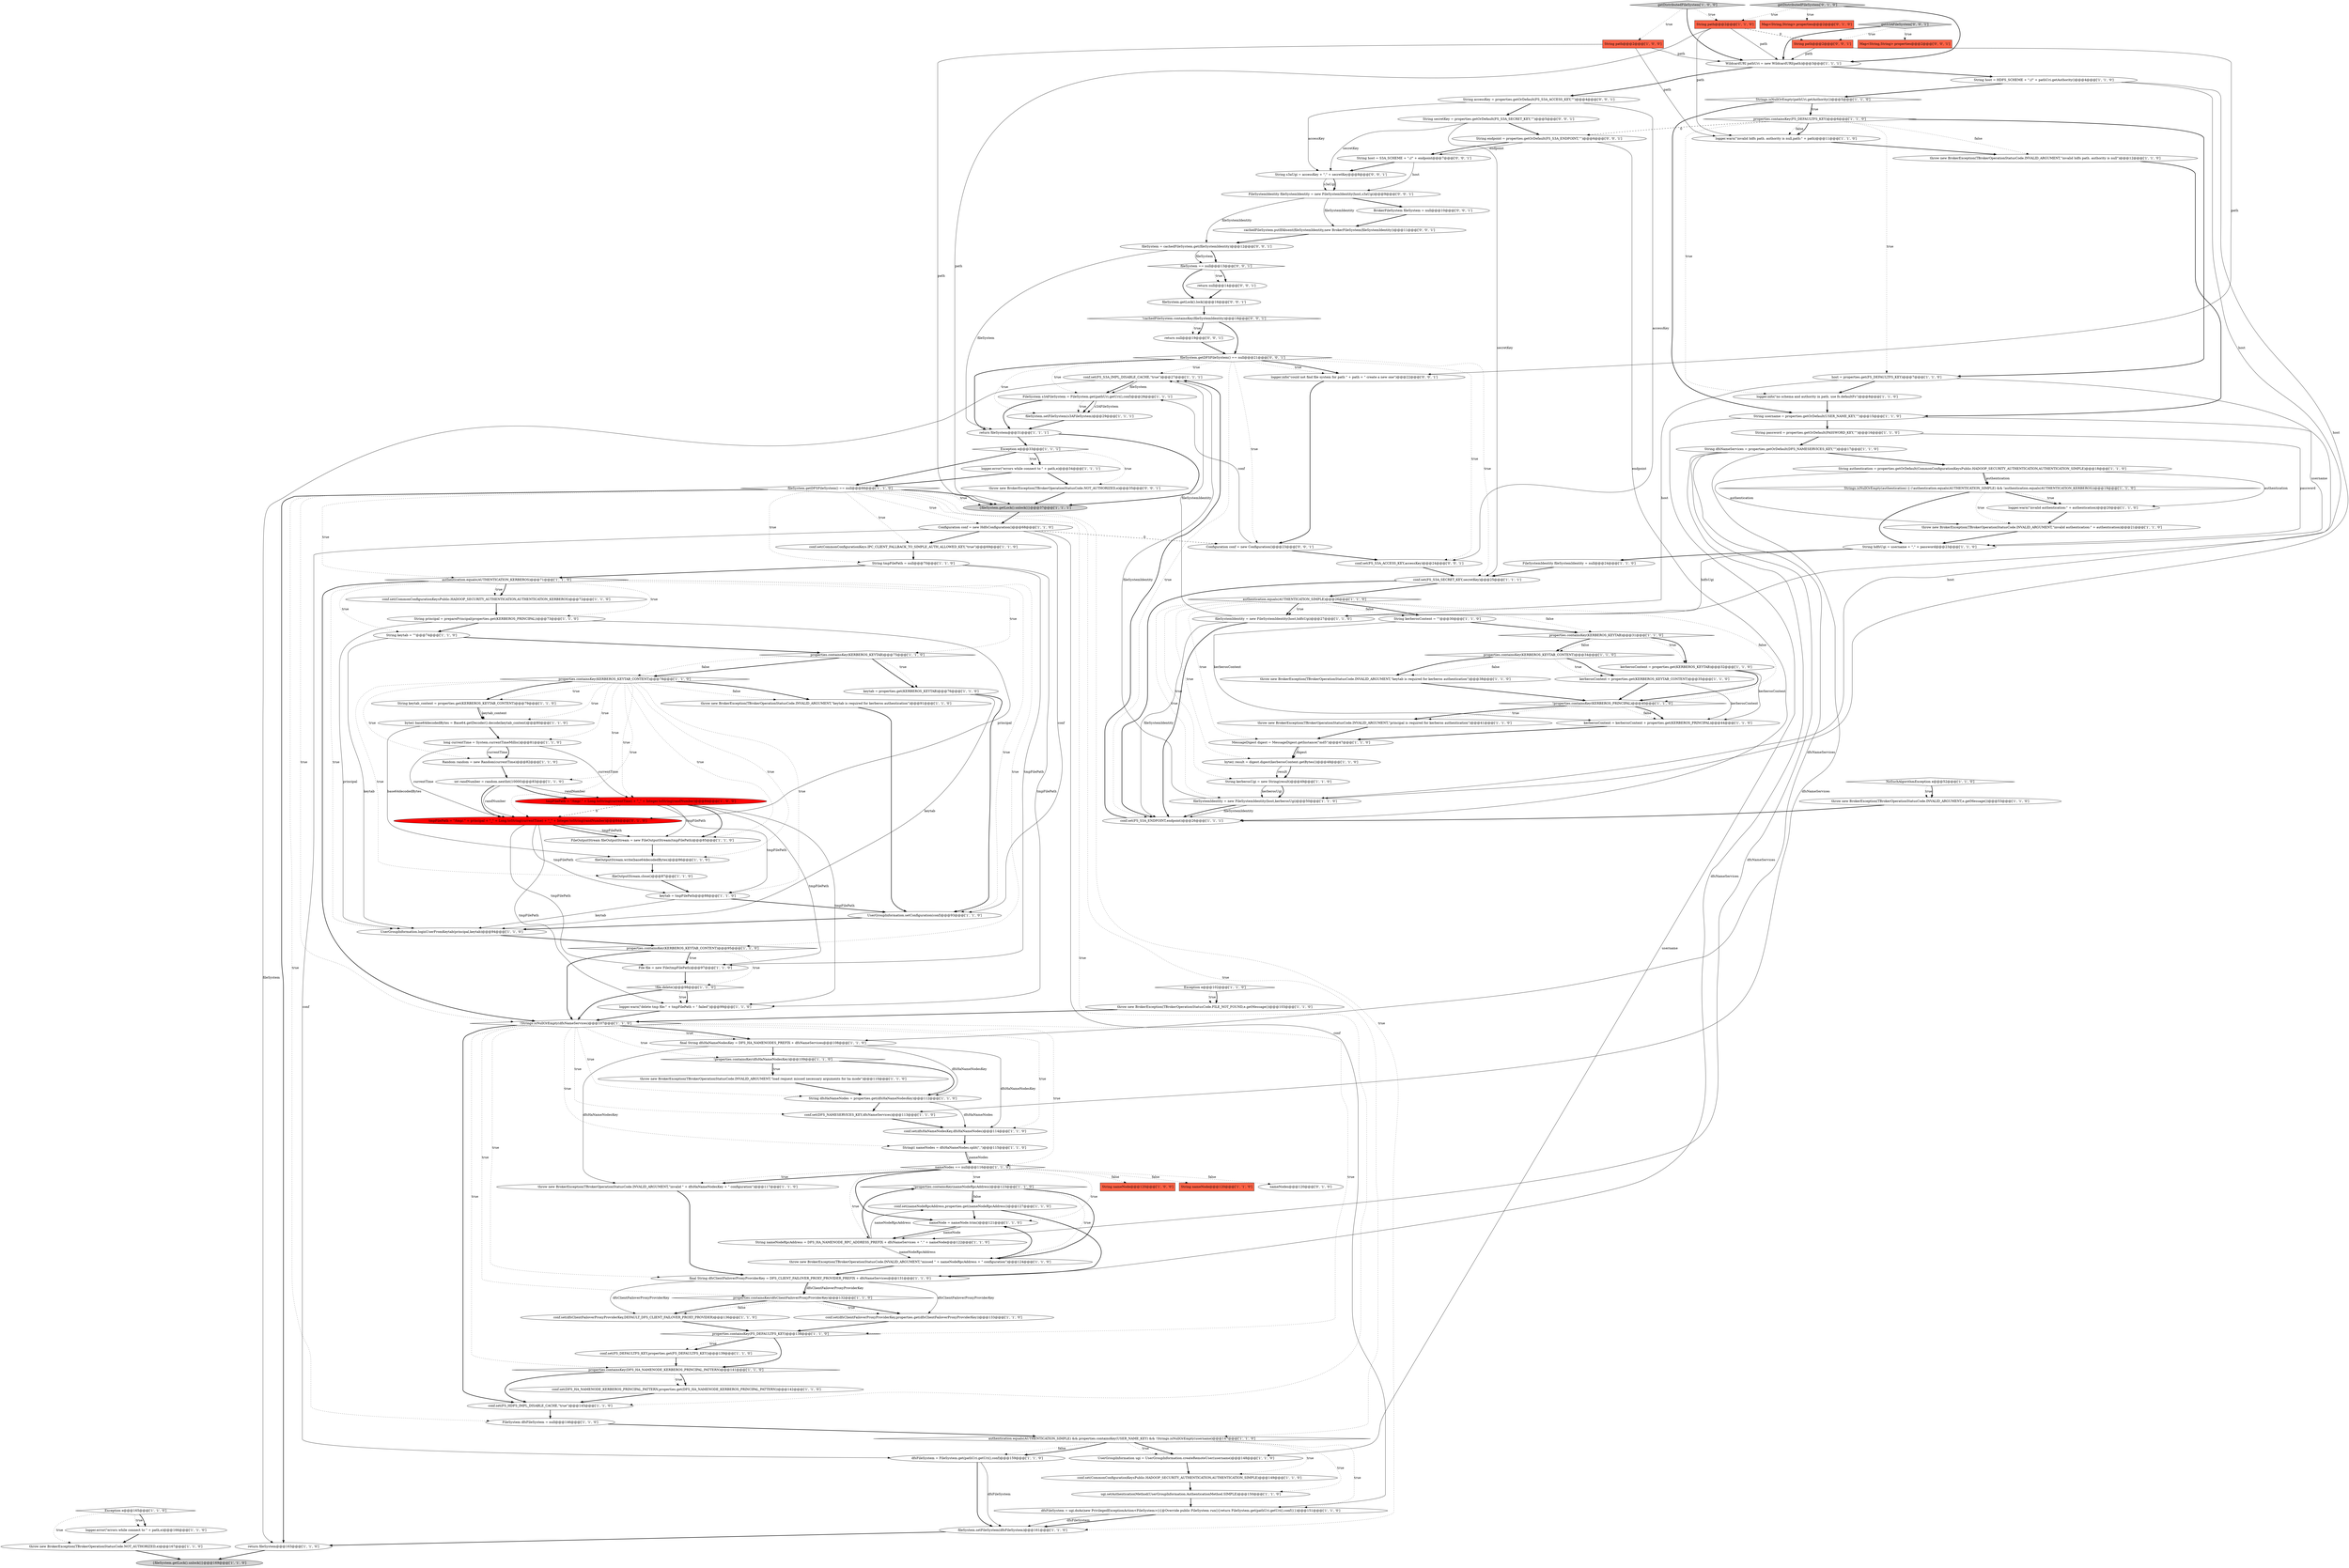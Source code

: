 digraph {
36 [style = filled, label = "conf.set(DFS_NAMESERVICES_KEY,dfsNameServices)@@@113@@@['1', '1', '0']", fillcolor = white, shape = ellipse image = "AAA0AAABBB1BBB"];
0 [style = filled, label = "logger.warn(\"delete tmp file:\" + tmpFilePath + \" failed\")@@@99@@@['1', '1', '0']", fillcolor = white, shape = ellipse image = "AAA0AAABBB1BBB"];
29 [style = filled, label = "Random random = new Random(currentTime)@@@82@@@['1', '1', '0']", fillcolor = white, shape = ellipse image = "AAA0AAABBB1BBB"];
80 [style = filled, label = "properties.containsKey(KERBEROS_KEYTAB_CONTENT)@@@34@@@['1', '1', '0']", fillcolor = white, shape = diamond image = "AAA0AAABBB1BBB"];
69 [style = filled, label = "logger.warn(\"invalid hdfs path. authority is null,path:\" + path)@@@11@@@['1', '1', '0']", fillcolor = white, shape = ellipse image = "AAA0AAABBB1BBB"];
7 [style = filled, label = "fileSystem.setFileSystem(s3AFileSystem)@@@29@@@['1', '1', '1']", fillcolor = white, shape = ellipse image = "AAA0AAABBB1BBB"];
4 [style = filled, label = "!file.delete()@@@98@@@['1', '1', '0']", fillcolor = white, shape = diamond image = "AAA0AAABBB1BBB"];
104 [style = filled, label = "FileSystem s3AFileSystem = FileSystem.get(pathUri.getUri(),conf)@@@28@@@['1', '1', '1']", fillcolor = white, shape = ellipse image = "AAA0AAABBB1BBB"];
24 [style = filled, label = "fileSystem.setFileSystem(dfsFileSystem)@@@161@@@['1', '1', '0']", fillcolor = white, shape = ellipse image = "AAA0AAABBB1BBB"];
114 [style = filled, label = "conf.set(CommonConfigurationKeysPublic.HADOOP_SECURITY_AUTHENTICATION,AUTHENTICATION_KERBEROS)@@@72@@@['1', '1', '0']", fillcolor = white, shape = ellipse image = "AAA0AAABBB1BBB"];
90 [style = filled, label = "throw new BrokerException(TBrokerOperationStatusCode.INVALID_ARGUMENT,\"keytab is required for kerberos authentication\")@@@38@@@['1', '1', '0']", fillcolor = white, shape = ellipse image = "AAA0AAABBB1BBB"];
60 [style = filled, label = "return fileSystem@@@163@@@['1', '1', '0']", fillcolor = white, shape = ellipse image = "AAA0AAABBB1BBB"];
126 [style = filled, label = "String accessKey = properties.getOrDefault(FS_S3A_ACCESS_KEY,\"\")@@@4@@@['0', '0', '1']", fillcolor = white, shape = ellipse image = "AAA0AAABBB3BBB"];
107 [style = filled, label = "conf.set(dfsClientFailoverProxyProviderKey,DEFAULT_DFS_CLIENT_FAILOVER_PROXY_PROVIDER)@@@136@@@['1', '1', '0']", fillcolor = white, shape = ellipse image = "AAA0AAABBB1BBB"];
87 [style = filled, label = "Configuration conf = new HdfsConfiguration()@@@68@@@['1', '1', '0']", fillcolor = white, shape = ellipse image = "AAA0AAABBB1BBB"];
128 [style = filled, label = "String path@@@2@@@['0', '0', '1']", fillcolor = tomato, shape = box image = "AAA0AAABBB3BBB"];
46 [style = filled, label = "throw new BrokerException(TBrokerOperationStatusCode.INVALID_ARGUMENT,\"keytab is required for kerberos authentication\")@@@91@@@['1', '1', '0']", fillcolor = white, shape = ellipse image = "AAA0AAABBB1BBB"];
21 [style = filled, label = "logger.info(\"no schema and authority in path. use fs.defaultFs\")@@@8@@@['1', '1', '0']", fillcolor = white, shape = ellipse image = "AAA0AAABBB1BBB"];
47 [style = filled, label = "throw new BrokerException(TBrokerOperationStatusCode.FILE_NOT_FOUND,e.getMessage())@@@103@@@['1', '1', '0']", fillcolor = white, shape = ellipse image = "AAA0AAABBB1BBB"];
59 [style = filled, label = "properties.containsKey(FS_DEFAULTFS_KEY)@@@138@@@['1', '1', '0']", fillcolor = white, shape = diamond image = "AAA0AAABBB1BBB"];
62 [style = filled, label = "String dfsHaNameNodes = properties.get(dfsHaNameNodesKey)@@@112@@@['1', '1', '0']", fillcolor = white, shape = ellipse image = "AAA0AAABBB1BBB"];
66 [style = filled, label = "keytab = properties.get(KERBEROS_KEYTAB)@@@76@@@['1', '1', '0']", fillcolor = white, shape = ellipse image = "AAA0AAABBB1BBB"];
133 [style = filled, label = "return null@@@14@@@['0', '0', '1']", fillcolor = white, shape = ellipse image = "AAA0AAABBB3BBB"];
48 [style = filled, label = "conf.set(FS_DEFAULTFS_KEY,properties.get(FS_DEFAULTFS_KEY))@@@139@@@['1', '1', '0']", fillcolor = white, shape = ellipse image = "AAA0AAABBB1BBB"];
31 [style = filled, label = "!properties.containsKey(nameNodeRpcAddress)@@@123@@@['1', '1', '0']", fillcolor = white, shape = diamond image = "AAA0AAABBB1BBB"];
58 [style = filled, label = "String nameNode@@@120@@@['1', '0', '0']", fillcolor = tomato, shape = box image = "AAA0AAABBB1BBB"];
55 [style = filled, label = "logger.error(\"errors while connect to \" + path,e)@@@34@@@['1', '1', '1']", fillcolor = white, shape = ellipse image = "AAA0AAABBB1BBB"];
99 [style = filled, label = "tmpFilePath = \"/tmp/.\" + Long.toString(currentTime) + \"_\" + Integer.toString(randNumber)@@@84@@@['1', '0', '0']", fillcolor = red, shape = ellipse image = "AAA1AAABBB1BBB"];
116 [style = filled, label = "tmpFilePath = \"/tmp/.\" + principal + \"_\" + Long.toString(currentTime) + \"_\" + Integer.toString(randNumber)@@@84@@@['0', '1', '0']", fillcolor = red, shape = ellipse image = "AAA1AAABBB2BBB"];
95 [style = filled, label = "Exception e@@@102@@@['1', '1', '0']", fillcolor = white, shape = diamond image = "AAA0AAABBB1BBB"];
30 [style = filled, label = "NoSuchAlgorithmException e@@@52@@@['1', '1', '0']", fillcolor = white, shape = diamond image = "AAA0AAABBB1BBB"];
44 [style = filled, label = "String kerberosUgi = new String(result)@@@49@@@['1', '1', '0']", fillcolor = white, shape = ellipse image = "AAA0AAABBB1BBB"];
43 [style = filled, label = "MessageDigest digest = MessageDigest.getInstance(\"md5\")@@@47@@@['1', '1', '0']", fillcolor = white, shape = ellipse image = "AAA0AAABBB1BBB"];
117 [style = filled, label = "Map<String,String> properties@@@2@@@['0', '1', '0']", fillcolor = tomato, shape = box image = "AAA0AAABBB2BBB"];
131 [style = filled, label = "throw new BrokerException(TBrokerOperationStatusCode.NOT_AUTHORIZED,e)@@@35@@@['0', '0', '1']", fillcolor = white, shape = ellipse image = "AAA0AAABBB3BBB"];
64 [style = filled, label = "fileSystemIdentity = new FileSystemIdentity(host,hdfsUgi)@@@27@@@['1', '1', '0']", fillcolor = white, shape = ellipse image = "AAA0AAABBB1BBB"];
84 [style = filled, label = "final String dfsClientFailoverProxyProviderKey = DFS_CLIENT_FAILOVER_PROXY_PROVIDER_PREFIX + dfsNameServices@@@131@@@['1', '1', '0']", fillcolor = white, shape = ellipse image = "AAA0AAABBB1BBB"];
26 [style = filled, label = "throw new BrokerException(TBrokerOperationStatusCode.NOT_AUTHORIZED,e)@@@167@@@['1', '1', '0']", fillcolor = white, shape = ellipse image = "AAA0AAABBB1BBB"];
89 [style = filled, label = "throw new BrokerException(TBrokerOperationStatusCode.INVALID_ARGUMENT,\"load request missed necessary arguments for ha mode\")@@@110@@@['1', '1', '0']", fillcolor = white, shape = ellipse image = "AAA0AAABBB1BBB"];
93 [style = filled, label = "String dfsNameServices = properties.getOrDefault(DFS_NAMESERVICES_KEY,\"\")@@@17@@@['1', '1', '0']", fillcolor = white, shape = ellipse image = "AAA0AAABBB1BBB"];
19 [style = filled, label = "fileOutputStream.close()@@@87@@@['1', '1', '0']", fillcolor = white, shape = ellipse image = "AAA0AAABBB1BBB"];
132 [style = filled, label = "conf.set(FS_S3A_ACCESS_KEY,accessKey)@@@24@@@['0', '0', '1']", fillcolor = white, shape = ellipse image = "AAA0AAABBB3BBB"];
100 [style = filled, label = "String path@@@2@@@['1', '0', '0']", fillcolor = tomato, shape = box image = "AAA0AAABBB1BBB"];
37 [style = filled, label = "logger.warn(\"invalid authentication:\" + authentication)@@@20@@@['1', '1', '0']", fillcolor = white, shape = ellipse image = "AAA0AAABBB1BBB"];
45 [style = filled, label = "properties.containsKey(FS_DEFAULTFS_KEY)@@@6@@@['1', '1', '0']", fillcolor = white, shape = diamond image = "AAA0AAABBB1BBB"];
139 [style = filled, label = "logger.info(\"could not find file system for path \" + path + \" create a new one\")@@@22@@@['0', '0', '1']", fillcolor = white, shape = ellipse image = "AAA0AAABBB3BBB"];
28 [style = filled, label = "{fileSystem.getLock().unlock()}@@@37@@@['1', '1', '1']", fillcolor = lightgray, shape = ellipse image = "AAA0AAABBB1BBB"];
50 [style = filled, label = "logger.error(\"errors while connect to \" + path,e)@@@166@@@['1', '1', '0']", fillcolor = white, shape = ellipse image = "AAA0AAABBB1BBB"];
82 [style = filled, label = "properties.containsKey(KERBEROS_KEYTAB)@@@31@@@['1', '1', '0']", fillcolor = white, shape = diamond image = "AAA0AAABBB1BBB"];
6 [style = filled, label = "{fileSystem.getLock().unlock()}@@@169@@@['1', '1', '0']", fillcolor = lightgray, shape = ellipse image = "AAA0AAABBB1BBB"];
77 [style = filled, label = "throw new BrokerException(TBrokerOperationStatusCode.INVALID_ARGUMENT,\"invalid authentication:\" + authentication)@@@21@@@['1', '1', '0']", fillcolor = white, shape = ellipse image = "AAA0AAABBB1BBB"];
15 [style = filled, label = "conf.set(FS_HDFS_IMPL_DISABLE_CACHE,\"true\")@@@145@@@['1', '1', '0']", fillcolor = white, shape = ellipse image = "AAA0AAABBB1BBB"];
135 [style = filled, label = "FileSystemIdentity fileSystemIdentity = new FileSystemIdentity(host,s3aUgi)@@@9@@@['0', '0', '1']", fillcolor = white, shape = ellipse image = "AAA0AAABBB3BBB"];
76 [style = filled, label = "String hdfsUgi = username + \",\" + password@@@23@@@['1', '1', '0']", fillcolor = white, shape = ellipse image = "AAA0AAABBB1BBB"];
120 [style = filled, label = "String endpoint = properties.getOrDefault(FS_S3A_ENDPOINT,\"\")@@@6@@@['0', '0', '1']", fillcolor = white, shape = ellipse image = "AAA0AAABBB3BBB"];
54 [style = filled, label = "return fileSystem@@@31@@@['1', '1', '1']", fillcolor = white, shape = ellipse image = "AAA0AAABBB1BBB"];
42 [style = filled, label = "FileSystem dfsFileSystem = null@@@146@@@['1', '1', '0']", fillcolor = white, shape = ellipse image = "AAA0AAABBB1BBB"];
25 [style = filled, label = "String keytab_content = properties.get(KERBEROS_KEYTAB_CONTENT)@@@79@@@['1', '1', '0']", fillcolor = white, shape = ellipse image = "AAA0AAABBB1BBB"];
73 [style = filled, label = "UserGroupInformation ugi = UserGroupInformation.createRemoteUser(username)@@@148@@@['1', '1', '0']", fillcolor = white, shape = ellipse image = "AAA0AAABBB1BBB"];
102 [style = filled, label = "properties.containsKey(KERBEROS_KEYTAB_CONTENT)@@@78@@@['1', '1', '0']", fillcolor = white, shape = diamond image = "AAA0AAABBB1BBB"];
134 [style = filled, label = "BrokerFileSystem fileSystem = null@@@10@@@['0', '0', '1']", fillcolor = white, shape = ellipse image = "AAA0AAABBB3BBB"];
22 [style = filled, label = "String tmpFilePath = null@@@70@@@['1', '1', '0']", fillcolor = white, shape = ellipse image = "AAA0AAABBB1BBB"];
113 [style = filled, label = "String path@@@2@@@['1', '1', '0']", fillcolor = tomato, shape = box image = "AAA0AAABBB1BBB"];
33 [style = filled, label = "throw new BrokerException(TBrokerOperationStatusCode.INVALID_ARGUMENT,e.getMessage())@@@53@@@['1', '1', '0']", fillcolor = white, shape = ellipse image = "AAA0AAABBB1BBB"];
10 [style = filled, label = "Exception e@@@165@@@['1', '1', '0']", fillcolor = white, shape = diamond image = "AAA0AAABBB1BBB"];
72 [style = filled, label = "conf.set(dfsHaNameNodesKey,dfsHaNameNodes)@@@114@@@['1', '1', '0']", fillcolor = white, shape = ellipse image = "AAA0AAABBB1BBB"];
49 [style = filled, label = "authentication.equals(AUTHENTICATION_KERBEROS)@@@71@@@['1', '1', '0']", fillcolor = white, shape = diamond image = "AAA0AAABBB1BBB"];
75 [style = filled, label = "kerberosContent = properties.get(KERBEROS_KEYTAB)@@@32@@@['1', '1', '0']", fillcolor = white, shape = ellipse image = "AAA0AAABBB1BBB"];
109 [style = filled, label = "getDistributedFileSystem['1', '0', '0']", fillcolor = lightgray, shape = diamond image = "AAA0AAABBB1BBB"];
121 [style = filled, label = "!cachedFileSystem.containsKey(fileSystemIdentity)@@@18@@@['0', '0', '1']", fillcolor = white, shape = diamond image = "AAA0AAABBB3BBB"];
68 [style = filled, label = "String nameNode@@@120@@@['1', '1', '0']", fillcolor = tomato, shape = box image = "AAA0AAABBB1BBB"];
39 [style = filled, label = "FileSystemIdentity fileSystemIdentity = null@@@24@@@['1', '1', '0']", fillcolor = white, shape = ellipse image = "AAA0AAABBB1BBB"];
57 [style = filled, label = "byte(( result = digest.digest(kerberosContent.getBytes())@@@48@@@['1', '1', '0']", fillcolor = white, shape = ellipse image = "AAA0AAABBB1BBB"];
12 [style = filled, label = "conf.set(FS_S3A_ENDPOINT,endpoint)@@@26@@@['1', '1', '1']", fillcolor = white, shape = ellipse image = "AAA0AAABBB1BBB"];
97 [style = filled, label = "conf.set(DFS_HA_NAMENODE_KERBEROS_PRINCIPAL_PATTERN,properties.get(DFS_HA_NAMENODE_KERBEROS_PRINCIPAL_PATTERN))@@@142@@@['1', '1', '0']", fillcolor = white, shape = ellipse image = "AAA0AAABBB1BBB"];
92 [style = filled, label = "kerberosContent = kerberosContent + properties.get(KERBEROS_PRINCIPAL)@@@44@@@['1', '1', '0']", fillcolor = white, shape = ellipse image = "AAA0AAABBB1BBB"];
2 [style = filled, label = "conf.set(nameNodeRpcAddress,properties.get(nameNodeRpcAddress))@@@127@@@['1', '1', '0']", fillcolor = white, shape = ellipse image = "AAA0AAABBB1BBB"];
86 [style = filled, label = "conf.set(dfsClientFailoverProxyProviderKey,properties.get(dfsClientFailoverProxyProviderKey))@@@133@@@['1', '1', '0']", fillcolor = white, shape = ellipse image = "AAA0AAABBB1BBB"];
3 [style = filled, label = "long currentTime = System.currentTimeMillis()@@@81@@@['1', '1', '0']", fillcolor = white, shape = ellipse image = "AAA0AAABBB1BBB"];
115 [style = filled, label = "nameNodes@@@120@@@['0', '1', '0']", fillcolor = white, shape = ellipse image = "AAA0AAABBB2BBB"];
23 [style = filled, label = "!properties.containsKey(KERBEROS_PRINCIPAL)@@@40@@@['1', '1', '0']", fillcolor = white, shape = diamond image = "AAA0AAABBB1BBB"];
98 [style = filled, label = "throw new BrokerException(TBrokerOperationStatusCode.INVALID_ARGUMENT,\"missed \" + nameNodeRpcAddress + \" configuration\")@@@124@@@['1', '1', '0']", fillcolor = white, shape = ellipse image = "AAA0AAABBB1BBB"];
79 [style = filled, label = "properties.containsKey(KERBEROS_KEYTAB_CONTENT)@@@95@@@['1', '1', '0']", fillcolor = white, shape = diamond image = "AAA0AAABBB1BBB"];
8 [style = filled, label = "String keytab = \"\"@@@74@@@['1', '1', '0']", fillcolor = white, shape = ellipse image = "AAA0AAABBB1BBB"];
101 [style = filled, label = "WildcardURI pathUri = new WildcardURI(path)@@@3@@@['1', '1', '1']", fillcolor = white, shape = ellipse image = "AAA0AAABBB1BBB"];
137 [style = filled, label = "fileSystem.getDFSFileSystem() == null@@@21@@@['0', '0', '1']", fillcolor = white, shape = diamond image = "AAA0AAABBB3BBB"];
78 [style = filled, label = "authentication.equals(AUTHENTICATION_SIMPLE)@@@26@@@['1', '1', '0']", fillcolor = white, shape = diamond image = "AAA0AAABBB1BBB"];
125 [style = filled, label = "return null@@@19@@@['0', '0', '1']", fillcolor = white, shape = ellipse image = "AAA0AAABBB3BBB"];
140 [style = filled, label = "Configuration conf = new Configuration()@@@23@@@['0', '0', '1']", fillcolor = white, shape = ellipse image = "AAA0AAABBB3BBB"];
56 [style = filled, label = "ugi.setAuthenticationMethod(UserGroupInformation.AuthenticationMethod.SIMPLE)@@@150@@@['1', '1', '0']", fillcolor = white, shape = ellipse image = "AAA0AAABBB1BBB"];
1 [style = filled, label = "throw new BrokerException(TBrokerOperationStatusCode.INVALID_ARGUMENT,\"invalid \" + dfsHaNameNodesKey + \" configuration\")@@@117@@@['1', '1', '0']", fillcolor = white, shape = ellipse image = "AAA0AAABBB1BBB"];
38 [style = filled, label = "Strings.isNullOrEmpty(pathUri.getAuthority())@@@5@@@['1', '1', '0']", fillcolor = white, shape = diamond image = "AAA0AAABBB1BBB"];
91 [style = filled, label = "properties.containsKey(DFS_HA_NAMENODE_KERBEROS_PRINCIPAL_PATTERN)@@@141@@@['1', '1', '0']", fillcolor = white, shape = diamond image = "AAA0AAABBB1BBB"];
118 [style = filled, label = "getDistributedFileSystem['0', '1', '0']", fillcolor = lightgray, shape = diamond image = "AAA0AAABBB2BBB"];
11 [style = filled, label = "throw new BrokerException(TBrokerOperationStatusCode.INVALID_ARGUMENT,\"principal is required for kerberos authentication\")@@@41@@@['1', '1', '0']", fillcolor = white, shape = ellipse image = "AAA0AAABBB1BBB"];
70 [style = filled, label = "throw new BrokerException(TBrokerOperationStatusCode.INVALID_ARGUMENT,\"invalid hdfs path. authority is null\")@@@12@@@['1', '1', '0']", fillcolor = white, shape = ellipse image = "AAA0AAABBB1BBB"];
106 [style = filled, label = "int randNumber = random.nextInt(10000)@@@83@@@['1', '1', '0']", fillcolor = white, shape = ellipse image = "AAA0AAABBB1BBB"];
136 [style = filled, label = "fileSystem.getLock().lock()@@@16@@@['0', '0', '1']", fillcolor = white, shape = ellipse image = "AAA0AAABBB3BBB"];
13 [style = filled, label = "UserGroupInformation.loginUserFromKeytab(principal,keytab)@@@94@@@['1', '1', '0']", fillcolor = white, shape = ellipse image = "AAA0AAABBB1BBB"];
74 [style = filled, label = "UserGroupInformation.setConfiguration(conf)@@@93@@@['1', '1', '0']", fillcolor = white, shape = ellipse image = "AAA0AAABBB1BBB"];
96 [style = filled, label = "fileOutputStream.write(base64decodedBytes)@@@86@@@['1', '1', '0']", fillcolor = white, shape = ellipse image = "AAA0AAABBB1BBB"];
85 [style = filled, label = "properties.containsKey(dfsClientFailoverProxyProviderKey)@@@132@@@['1', '1', '0']", fillcolor = white, shape = diamond image = "AAA0AAABBB1BBB"];
119 [style = filled, label = "getS3AFileSystem['0', '0', '1']", fillcolor = lightgray, shape = diamond image = "AAA0AAABBB3BBB"];
27 [style = filled, label = "nameNodes == null@@@116@@@['1', '1', '0']", fillcolor = white, shape = diamond image = "AAA0AAABBB1BBB"];
18 [style = filled, label = "String username = properties.getOrDefault(USER_NAME_KEY,\"\")@@@15@@@['1', '1', '0']", fillcolor = white, shape = ellipse image = "AAA0AAABBB1BBB"];
63 [style = filled, label = "String nameNodeRpcAddress = DFS_HA_NAMENODE_RPC_ADDRESS_PREFIX + dfsNameServices + \".\" + nameNode@@@122@@@['1', '1', '0']", fillcolor = white, shape = ellipse image = "AAA0AAABBB1BBB"];
9 [style = filled, label = "conf.set(CommonConfigurationKeysPublic.HADOOP_SECURITY_AUTHENTICATION,AUTHENTICATION_SIMPLE)@@@149@@@['1', '1', '0']", fillcolor = white, shape = ellipse image = "AAA0AAABBB1BBB"];
105 [style = filled, label = "FileOutputStream fileOutputStream = new FileOutputStream(tmpFilePath)@@@85@@@['1', '1', '0']", fillcolor = white, shape = ellipse image = "AAA0AAABBB1BBB"];
110 [style = filled, label = "conf.set(FS_S3A_IMPL_DISABLE_CACHE,\"true\")@@@27@@@['1', '1', '1']", fillcolor = white, shape = ellipse image = "AAA0AAABBB1BBB"];
17 [style = filled, label = "keytab = tmpFilePath@@@88@@@['1', '1', '0']", fillcolor = white, shape = ellipse image = "AAA0AAABBB1BBB"];
111 [style = filled, label = "Exception e@@@33@@@['1', '1', '1']", fillcolor = white, shape = diamond image = "AAA0AAABBB1BBB"];
20 [style = filled, label = "String authentication = properties.getOrDefault(CommonConfigurationKeysPublic.HADOOP_SECURITY_AUTHENTICATION,AUTHENTICATION_SIMPLE)@@@18@@@['1', '1', '0']", fillcolor = white, shape = ellipse image = "AAA0AAABBB1BBB"];
138 [style = filled, label = "String s3aUgi = accessKey + \",\" + secretKey@@@8@@@['0', '0', '1']", fillcolor = white, shape = ellipse image = "AAA0AAABBB3BBB"];
61 [style = filled, label = "final String dfsHaNameNodesKey = DFS_HA_NAMENODES_PREFIX + dfsNameServices@@@108@@@['1', '1', '0']", fillcolor = white, shape = ellipse image = "AAA0AAABBB1BBB"];
67 [style = filled, label = "!Strings.isNullOrEmpty(dfsNameServices)@@@107@@@['1', '1', '0']", fillcolor = white, shape = diamond image = "AAA0AAABBB1BBB"];
16 [style = filled, label = "authentication.equals(AUTHENTICATION_SIMPLE) && properties.containsKey(USER_NAME_KEY) && !Strings.isNullOrEmpty(username)@@@147@@@['1', '1', '0']", fillcolor = white, shape = diamond image = "AAA0AAABBB1BBB"];
130 [style = filled, label = "fileSystem = cachedFileSystem.get(fileSystemIdentity)@@@12@@@['0', '0', '1']", fillcolor = white, shape = ellipse image = "AAA0AAABBB3BBB"];
94 [style = filled, label = "byte(( base64decodedBytes = Base64.getDecoder().decode(keytab_content)@@@80@@@['1', '1', '0']", fillcolor = white, shape = ellipse image = "AAA0AAABBB1BBB"];
112 [style = filled, label = "File file = new File(tmpFilePath)@@@97@@@['1', '1', '0']", fillcolor = white, shape = ellipse image = "AAA0AAABBB1BBB"];
129 [style = filled, label = "String secretKey = properties.getOrDefault(FS_S3A_SECRET_KEY,\"\")@@@5@@@['0', '0', '1']", fillcolor = white, shape = ellipse image = "AAA0AAABBB3BBB"];
41 [style = filled, label = "String principal = preparePrincipal(properties.get(KERBEROS_PRINCIPAL))@@@73@@@['1', '1', '0']", fillcolor = white, shape = ellipse image = "AAA0AAABBB1BBB"];
123 [style = filled, label = "Map<String,String> properties@@@2@@@['0', '0', '1']", fillcolor = tomato, shape = box image = "AAA0AAABBB3BBB"];
88 [style = filled, label = "nameNode = nameNode.trim()@@@121@@@['1', '1', '0']", fillcolor = white, shape = ellipse image = "AAA0AAABBB1BBB"];
127 [style = filled, label = "cachedFileSystem.putIfAbsent(fileSystemIdentity,new BrokerFileSystem(fileSystemIdentity))@@@11@@@['0', '0', '1']", fillcolor = white, shape = ellipse image = "AAA0AAABBB3BBB"];
34 [style = filled, label = "!properties.containsKey(dfsHaNameNodesKey)@@@109@@@['1', '1', '0']", fillcolor = white, shape = diamond image = "AAA0AAABBB1BBB"];
35 [style = filled, label = "Strings.isNullOrEmpty(authentication) || (!authentication.equals(AUTHENTICATION_SIMPLE) && !authentication.equals(AUTHENTICATION_KERBEROS))@@@19@@@['1', '1', '0']", fillcolor = white, shape = diamond image = "AAA0AAABBB1BBB"];
53 [style = filled, label = "dfsFileSystem = FileSystem.get(pathUri.getUri(),conf)@@@159@@@['1', '1', '0']", fillcolor = white, shape = ellipse image = "AAA0AAABBB1BBB"];
65 [style = filled, label = "conf.set(CommonConfigurationKeys.IPC_CLIENT_FALLBACK_TO_SIMPLE_AUTH_ALLOWED_KEY,\"true\")@@@69@@@['1', '1', '0']", fillcolor = white, shape = ellipse image = "AAA0AAABBB1BBB"];
122 [style = filled, label = "fileSystem == null@@@13@@@['0', '0', '1']", fillcolor = white, shape = diamond image = "AAA0AAABBB3BBB"];
51 [style = filled, label = "String(( nameNodes = dfsHaNameNodes.split(\",\")@@@115@@@['1', '1', '0']", fillcolor = white, shape = ellipse image = "AAA0AAABBB1BBB"];
108 [style = filled, label = "dfsFileSystem = ugi.doAs(new PrivilegedExceptionAction<FileSystem>(){@Override public FileSystem run(){return FileSystem.get(pathUri.getUri(),conf)}})@@@151@@@['1', '1', '0']", fillcolor = white, shape = ellipse image = "AAA0AAABBB1BBB"];
71 [style = filled, label = "fileSystemIdentity = new FileSystemIdentity(host,kerberosUgi)@@@50@@@['1', '1', '0']", fillcolor = white, shape = ellipse image = "AAA0AAABBB1BBB"];
103 [style = filled, label = "String kerberosContent = \"\"@@@30@@@['1', '1', '0']", fillcolor = white, shape = ellipse image = "AAA0AAABBB1BBB"];
81 [style = filled, label = "kerberosContent = properties.get(KERBEROS_KEYTAB_CONTENT)@@@35@@@['1', '1', '0']", fillcolor = white, shape = ellipse image = "AAA0AAABBB1BBB"];
40 [style = filled, label = "String password = properties.getOrDefault(PASSWORD_KEY,\"\")@@@16@@@['1', '1', '0']", fillcolor = white, shape = ellipse image = "AAA0AAABBB1BBB"];
5 [style = filled, label = "properties.containsKey(KERBEROS_KEYTAB)@@@75@@@['1', '1', '0']", fillcolor = white, shape = diamond image = "AAA0AAABBB1BBB"];
52 [style = filled, label = "fileSystem.getDFSFileSystem() == null@@@66@@@['1', '1', '0']", fillcolor = white, shape = diamond image = "AAA0AAABBB1BBB"];
14 [style = filled, label = "String host = HDFS_SCHEME + \"://\" + pathUri.getAuthority()@@@4@@@['1', '1', '0']", fillcolor = white, shape = ellipse image = "AAA0AAABBB1BBB"];
124 [style = filled, label = "String host = S3A_SCHEME + \"://\" + endpoint@@@7@@@['0', '0', '1']", fillcolor = white, shape = ellipse image = "AAA0AAABBB3BBB"];
32 [style = filled, label = "host = properties.get(FS_DEFAULTFS_KEY)@@@7@@@['1', '1', '0']", fillcolor = white, shape = ellipse image = "AAA0AAABBB1BBB"];
83 [style = filled, label = "conf.set(FS_S3A_SECRET_KEY,secretKey)@@@25@@@['1', '1', '1']", fillcolor = white, shape = ellipse image = "AAA0AAABBB1BBB"];
76->64 [style = solid, label="hdfsUgi"];
135->130 [style = solid, label="fileSystemIdentity"];
20->35 [style = solid, label="authentication"];
16->9 [style = dotted, label="true"];
93->20 [style = bold, label=""];
79->4 [style = dotted, label="true"];
109->100 [style = dotted, label="true"];
100->69 [style = solid, label="path"];
102->46 [style = bold, label=""];
120->124 [style = solid, label="endpoint"];
52->87 [style = dotted, label="true"];
35->37 [style = bold, label=""];
67->61 [style = dotted, label="true"];
75->23 [style = bold, label=""];
80->90 [style = dotted, label="false"];
62->72 [style = solid, label="dfsHaNameNodes"];
61->1 [style = solid, label="dfsHaNameNodesKey"];
48->91 [style = bold, label=""];
78->71 [style = dotted, label="true"];
30->33 [style = dotted, label="true"];
65->22 [style = bold, label=""];
84->107 [style = solid, label="dfsClientFailoverProxyProviderKey"];
31->2 [style = bold, label=""];
38->45 [style = bold, label=""];
67->84 [style = dotted, label="true"];
96->19 [style = bold, label=""];
67->59 [style = dotted, label="true"];
38->18 [style = bold, label=""];
40->93 [style = bold, label=""];
122->133 [style = bold, label=""];
51->27 [style = bold, label=""];
111->55 [style = bold, label=""];
59->48 [style = bold, label=""];
35->77 [style = dotted, label="true"];
62->36 [style = bold, label=""];
91->15 [style = bold, label=""];
71->12 [style = solid, label="fileSystemIdentity"];
55->131 [style = bold, label=""];
137->83 [style = dotted, label="true"];
109->113 [style = dotted, label="true"];
59->48 [style = dotted, label="true"];
112->4 [style = bold, label=""];
139->140 [style = bold, label=""];
78->64 [style = bold, label=""];
42->16 [style = bold, label=""];
34->89 [style = dotted, label="true"];
118->113 [style = dotted, label="true"];
23->92 [style = dotted, label="false"];
7->54 [style = bold, label=""];
79->112 [style = dotted, label="true"];
27->115 [style = dotted, label="false"];
79->112 [style = bold, label=""];
102->29 [style = dotted, label="true"];
63->2 [style = solid, label="nameNodeRpcAddress"];
25->94 [style = bold, label=""];
35->76 [style = bold, label=""];
132->83 [style = bold, label=""];
111->55 [style = dotted, label="true"];
81->23 [style = bold, label=""];
2->84 [style = bold, label=""];
12->110 [style = bold, label=""];
137->104 [style = dotted, label="true"];
82->75 [style = dotted, label="true"];
80->81 [style = dotted, label="true"];
130->122 [style = bold, label=""];
54->28 [style = bold, label=""];
46->74 [style = bold, label=""];
50->26 [style = bold, label=""];
43->57 [style = bold, label=""];
43->57 [style = solid, label="digest"];
66->74 [style = bold, label=""];
5->66 [style = bold, label=""];
71->12 [style = bold, label=""];
126->129 [style = bold, label=""];
127->130 [style = bold, label=""];
41->116 [style = solid, label="principal"];
78->103 [style = dotted, label="false"];
72->51 [style = bold, label=""];
47->67 [style = bold, label=""];
114->41 [style = bold, label=""];
70->18 [style = bold, label=""];
137->12 [style = dotted, label="true"];
49->79 [style = dotted, label="true"];
67->62 [style = dotted, label="true"];
126->138 [style = solid, label="accessKey"];
52->28 [style = dotted, label="true"];
84->85 [style = solid, label="dfsClientFailoverProxyProviderKey"];
106->116 [style = solid, label="randNumber"];
14->71 [style = solid, label="host"];
53->24 [style = solid, label="dfsFileSystem"];
73->9 [style = bold, label=""];
32->64 [style = solid, label="host"];
5->66 [style = dotted, label="true"];
21->18 [style = bold, label=""];
88->63 [style = bold, label=""];
81->92 [style = solid, label="kerberosContent"];
99->17 [style = solid, label="tmpFilePath"];
8->13 [style = solid, label="keytab"];
67->72 [style = dotted, label="true"];
52->22 [style = dotted, label="true"];
124->138 [style = bold, label=""];
124->135 [style = solid, label="host"];
63->31 [style = bold, label=""];
64->12 [style = solid, label="fileSystemIdentity"];
82->75 [style = bold, label=""];
83->78 [style = bold, label=""];
60->6 [style = bold, label=""];
49->67 [style = bold, label=""];
4->67 [style = bold, label=""];
40->76 [style = solid, label="password"];
45->32 [style = dotted, label="true"];
20->37 [style = solid, label="authentication"];
137->140 [style = dotted, label="true"];
14->64 [style = solid, label="host"];
83->12 [style = bold, label=""];
113->28 [style = solid, label="path"];
14->38 [style = bold, label=""];
11->43 [style = bold, label=""];
26->6 [style = bold, label=""];
5->102 [style = bold, label=""];
52->16 [style = dotted, label="true"];
104->54 [style = bold, label=""];
129->120 [style = bold, label=""];
121->125 [style = dotted, label="true"];
67->61 [style = bold, label=""];
93->36 [style = solid, label="dfsNameServices"];
67->85 [style = dotted, label="true"];
31->98 [style = dotted, label="true"];
101->14 [style = bold, label=""];
84->86 [style = solid, label="dfsClientFailoverProxyProviderKey"];
45->69 [style = dotted, label="false"];
67->91 [style = dotted, label="true"];
138->135 [style = solid, label="s3aUgi"];
49->8 [style = dotted, label="true"];
102->96 [style = dotted, label="true"];
116->112 [style = solid, label="tmpFilePath"];
49->74 [style = dotted, label="true"];
18->40 [style = bold, label=""];
27->63 [style = dotted, label="true"];
56->108 [style = bold, label=""];
102->17 [style = dotted, label="true"];
91->97 [style = bold, label=""];
110->60 [style = solid, label="fileSystem"];
119->101 [style = bold, label=""];
32->71 [style = solid, label="host"];
38->45 [style = dotted, label="true"];
52->24 [style = dotted, label="true"];
119->128 [style = dotted, label="true"];
16->56 [style = dotted, label="true"];
93->61 [style = solid, label="dfsNameServices"];
32->21 [style = bold, label=""];
52->49 [style = dotted, label="true"];
102->3 [style = dotted, label="true"];
101->126 [style = bold, label=""];
137->7 [style = dotted, label="true"];
129->138 [style = solid, label="secretKey"];
45->69 [style = bold, label=""];
0->67 [style = bold, label=""];
102->25 [style = dotted, label="true"];
52->15 [style = dotted, label="true"];
78->82 [style = dotted, label="false"];
135->127 [style = solid, label="fileSystemIdentity"];
5->102 [style = dotted, label="false"];
8->5 [style = bold, label=""];
61->62 [style = solid, label="dfsHaNameNodesKey"];
27->58 [style = dotted, label="false"];
95->47 [style = bold, label=""];
45->21 [style = dotted, label="true"];
20->35 [style = bold, label=""];
98->84 [style = bold, label=""];
23->11 [style = dotted, label="true"];
44->71 [style = bold, label=""];
24->60 [style = bold, label=""];
41->8 [style = bold, label=""];
45->120 [style = dashed, label="0"];
94->3 [style = bold, label=""];
85->86 [style = bold, label=""];
75->92 [style = solid, label="kerberosContent"];
136->121 [style = bold, label=""];
52->28 [style = bold, label=""];
78->57 [style = dotted, label="true"];
52->60 [style = bold, label=""];
78->23 [style = dotted, label="false"];
122->133 [style = dotted, label="true"];
104->7 [style = solid, label="s3AFileSystem"];
67->51 [style = dotted, label="true"];
133->136 [style = bold, label=""];
35->37 [style = dotted, label="true"];
27->68 [style = dotted, label="false"];
100->101 [style = solid, label="path"];
130->54 [style = solid, label="fileSystem"];
64->12 [style = bold, label=""];
67->36 [style = dotted, label="true"];
16->53 [style = dotted, label="false"];
97->15 [style = bold, label=""];
102->46 [style = dotted, label="false"];
22->49 [style = bold, label=""];
4->0 [style = bold, label=""];
18->73 [style = solid, label="username"];
90->23 [style = bold, label=""];
116->105 [style = solid, label="tmpFilePath"];
34->62 [style = bold, label=""];
53->24 [style = bold, label=""];
10->26 [style = dotted, label="true"];
98->88 [style = bold, label=""];
51->27 [style = solid, label="nameNodes"];
66->13 [style = solid, label="keytab"];
3->29 [style = bold, label=""];
27->88 [style = dotted, label="true"];
45->70 [style = dotted, label="false"];
49->13 [style = dotted, label="true"];
85->107 [style = dotted, label="false"];
36->72 [style = bold, label=""];
19->17 [style = bold, label=""];
31->98 [style = bold, label=""];
122->136 [style = bold, label=""];
39->83 [style = bold, label=""];
54->111 [style = bold, label=""];
17->74 [style = bold, label=""];
116->17 [style = solid, label="tmpFilePath"];
76->39 [style = bold, label=""];
59->91 [style = bold, label=""];
110->104 [style = bold, label=""];
79->67 [style = bold, label=""];
55->52 [style = bold, label=""];
18->76 [style = solid, label="username"];
87->74 [style = solid, label="conf"];
102->99 [style = dotted, label="true"];
109->101 [style = bold, label=""];
64->110 [style = solid, label="fileSystemIdentity"];
27->1 [style = bold, label=""];
102->25 [style = bold, label=""];
3->99 [style = solid, label="currentTime"];
1->84 [style = bold, label=""];
20->77 [style = solid, label="authentication"];
107->59 [style = bold, label=""];
137->132 [style = dotted, label="true"];
102->19 [style = dotted, label="true"];
3->29 [style = solid, label="currentTime"];
22->112 [style = solid, label="tmpFilePath"];
49->5 [style = dotted, label="true"];
16->53 [style = bold, label=""];
87->140 [style = dashed, label="0"];
88->63 [style = solid, label="nameNode"];
106->116 [style = bold, label=""];
113->128 [style = dashed, label="0"];
49->114 [style = bold, label=""];
15->42 [style = bold, label=""];
93->84 [style = solid, label="dfsNameServices"];
67->34 [style = dotted, label="true"];
13->79 [style = bold, label=""];
130->122 [style = solid, label="fileSystem"];
57->44 [style = bold, label=""];
120->124 [style = bold, label=""];
52->65 [style = dotted, label="true"];
131->28 [style = bold, label=""];
69->70 [style = bold, label=""];
140->104 [style = solid, label="conf"];
87->108 [style = solid, label="conf"];
102->105 [style = dotted, label="true"];
78->43 [style = dotted, label="true"];
120->12 [style = solid, label="endpoint"];
23->92 [style = bold, label=""];
27->88 [style = bold, label=""];
27->1 [style = dotted, label="true"];
116->105 [style = bold, label=""];
102->116 [style = dotted, label="true"];
91->97 [style = dotted, label="true"];
87->65 [style = bold, label=""];
85->107 [style = bold, label=""];
82->80 [style = dotted, label="false"];
63->98 [style = solid, label="nameNodeRpcAddress"];
118->101 [style = bold, label=""];
92->43 [style = bold, label=""];
99->105 [style = bold, label=""];
113->101 [style = solid, label="path"];
10->50 [style = dotted, label="true"];
9->56 [style = bold, label=""];
108->24 [style = bold, label=""];
102->106 [style = dotted, label="true"];
137->110 [style = dotted, label="true"];
29->106 [style = bold, label=""];
138->135 [style = bold, label=""];
103->82 [style = bold, label=""];
135->134 [style = bold, label=""];
121->137 [style = bold, label=""];
108->24 [style = solid, label="dfsFileSystem"];
78->64 [style = dotted, label="true"];
129->83 [style = solid, label="secretKey"];
41->13 [style = solid, label="principal"];
99->112 [style = solid, label="tmpFilePath"];
104->7 [style = bold, label=""];
10->50 [style = bold, label=""];
37->77 [style = bold, label=""];
86->59 [style = bold, label=""];
4->0 [style = dotted, label="true"];
89->62 [style = bold, label=""];
80->90 [style = bold, label=""];
57->44 [style = solid, label="result"];
100->28 [style = solid, label="path"];
49->114 [style = dotted, label="true"];
111->52 [style = bold, label=""];
3->116 [style = solid, label="currentTime"];
106->99 [style = bold, label=""];
49->41 [style = dotted, label="true"];
34->89 [style = bold, label=""];
137->54 [style = bold, label=""];
137->139 [style = dotted, label="true"];
28->87 [style = bold, label=""];
104->7 [style = dotted, label="true"];
16->73 [style = bold, label=""];
116->0 [style = solid, label="tmpFilePath"];
106->99 [style = solid, label="randNumber"];
52->67 [style = dotted, label="true"];
113->69 [style = solid, label="path"];
80->81 [style = bold, label=""];
105->96 [style = bold, label=""];
30->33 [style = bold, label=""];
93->63 [style = solid, label="dfsNameServices"];
78->103 [style = bold, label=""];
125->137 [style = bold, label=""];
137->139 [style = bold, label=""];
45->32 [style = bold, label=""];
52->42 [style = dotted, label="true"];
134->127 [style = bold, label=""];
33->12 [style = bold, label=""];
87->53 [style = solid, label="conf"];
22->0 [style = solid, label="tmpFilePath"];
95->47 [style = dotted, label="true"];
85->86 [style = dotted, label="true"];
61->34 [style = bold, label=""];
99->105 [style = solid, label="tmpFilePath"];
16->73 [style = dotted, label="true"];
84->85 [style = bold, label=""];
2->88 [style = bold, label=""];
27->31 [style = dotted, label="true"];
121->125 [style = bold, label=""];
61->72 [style = solid, label="dfsHaNameNodesKey"];
94->96 [style = solid, label="base64decodedBytes"];
118->117 [style = dotted, label="true"];
31->2 [style = dotted, label="false"];
23->11 [style = bold, label=""];
111->131 [style = dotted, label="true"];
44->71 [style = solid, label="kerberosUgi"];
82->80 [style = bold, label=""];
102->94 [style = dotted, label="true"];
140->132 [style = bold, label=""];
99->116 [style = dashed, label="0"];
25->94 [style = solid, label="keytab_content"];
77->76 [style = bold, label=""];
71->110 [style = solid, label="fileSystemIdentity"];
16->108 [style = dotted, label="true"];
17->13 [style = solid, label="keytab"];
128->139 [style = solid, label="path"];
78->44 [style = dotted, label="true"];
103->92 [style = solid, label="kerberosContent"];
126->132 [style = solid, label="accessKey"];
119->123 [style = dotted, label="true"];
110->104 [style = solid, label="fileSystem"];
67->15 [style = bold, label=""];
74->13 [style = bold, label=""];
128->101 [style = solid, label="path"];
99->0 [style = solid, label="tmpFilePath"];
67->27 [style = dotted, label="true"];
}
